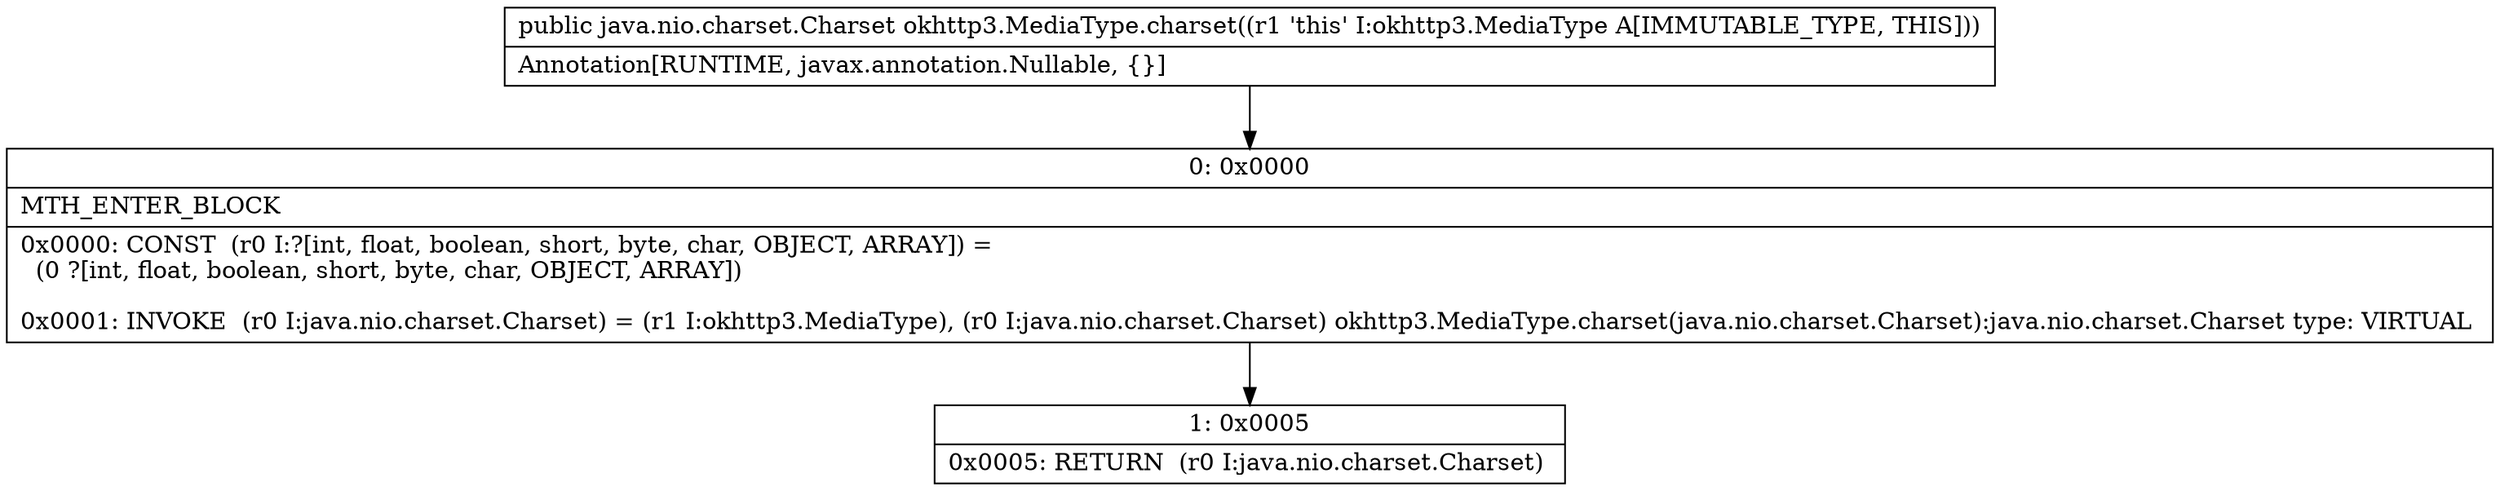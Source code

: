 digraph "CFG forokhttp3.MediaType.charset()Ljava\/nio\/charset\/Charset;" {
Node_0 [shape=record,label="{0\:\ 0x0000|MTH_ENTER_BLOCK\l|0x0000: CONST  (r0 I:?[int, float, boolean, short, byte, char, OBJECT, ARRAY]) = \l  (0 ?[int, float, boolean, short, byte, char, OBJECT, ARRAY])\l \l0x0001: INVOKE  (r0 I:java.nio.charset.Charset) = (r1 I:okhttp3.MediaType), (r0 I:java.nio.charset.Charset) okhttp3.MediaType.charset(java.nio.charset.Charset):java.nio.charset.Charset type: VIRTUAL \l}"];
Node_1 [shape=record,label="{1\:\ 0x0005|0x0005: RETURN  (r0 I:java.nio.charset.Charset) \l}"];
MethodNode[shape=record,label="{public java.nio.charset.Charset okhttp3.MediaType.charset((r1 'this' I:okhttp3.MediaType A[IMMUTABLE_TYPE, THIS]))  | Annotation[RUNTIME, javax.annotation.Nullable, \{\}]\l}"];
MethodNode -> Node_0;
Node_0 -> Node_1;
}

